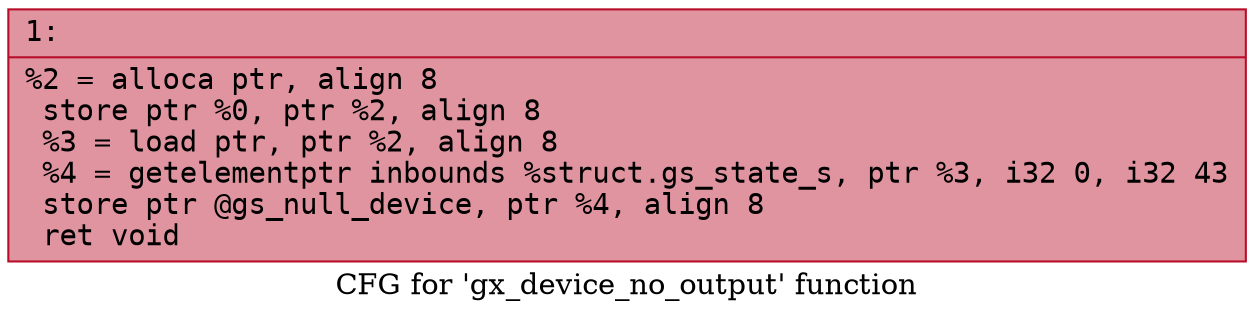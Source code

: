 digraph "CFG for 'gx_device_no_output' function" {
	label="CFG for 'gx_device_no_output' function";

	Node0x600001eee7b0 [shape=record,color="#b70d28ff", style=filled, fillcolor="#b70d2870" fontname="Courier",label="{1:\l|  %2 = alloca ptr, align 8\l  store ptr %0, ptr %2, align 8\l  %3 = load ptr, ptr %2, align 8\l  %4 = getelementptr inbounds %struct.gs_state_s, ptr %3, i32 0, i32 43\l  store ptr @gs_null_device, ptr %4, align 8\l  ret void\l}"];
}
